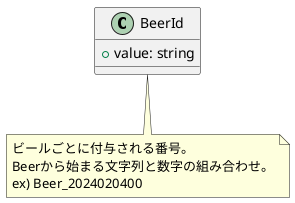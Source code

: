 @startuml BeerId

class "BeerId" as BeerId {
    + value: string
}

note bottom of BeerId
    ビールごとに付与される番号。
    Beerから始まる文字列と数字の組み合わせ。
    ex) Beer_2024020400
end note

@enduml
